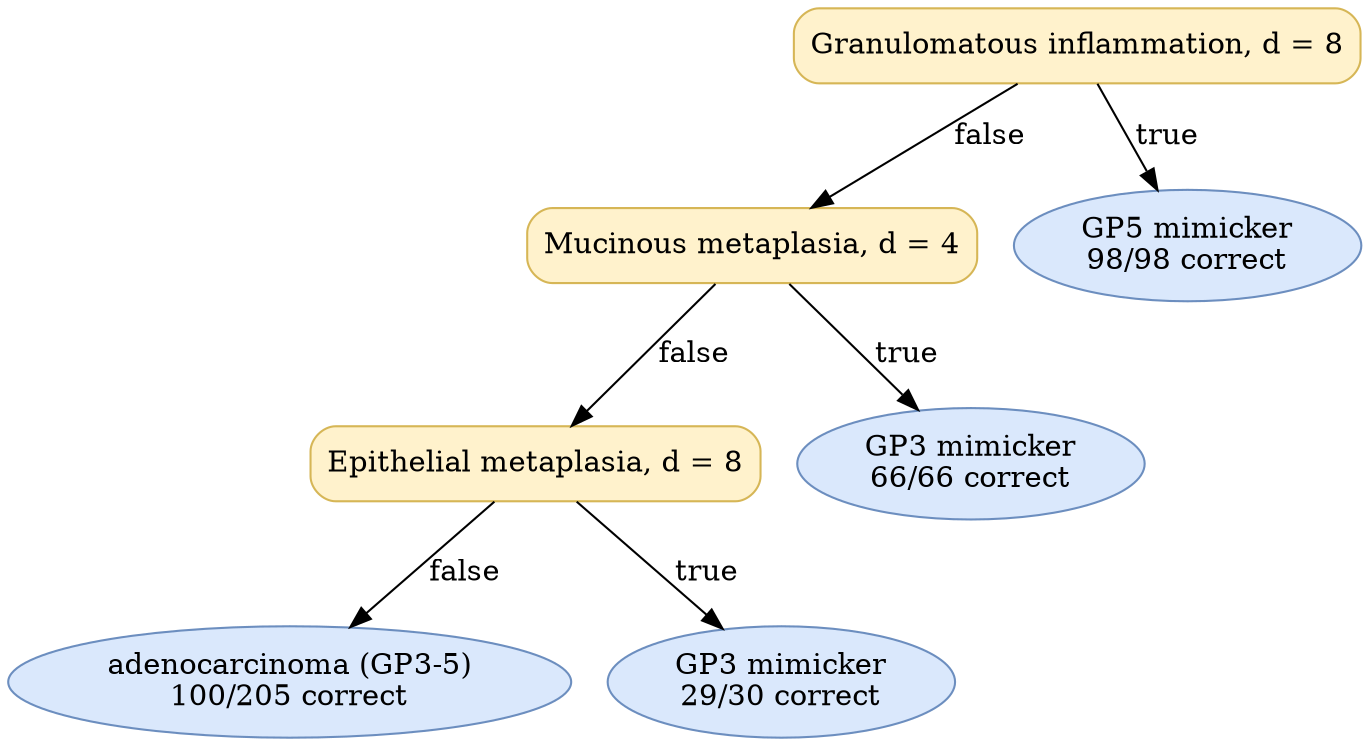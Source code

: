 digraph "DT" {
fontname="Times-Roman";
label="";
node [fontname="Times-Roman"];
Node1 [color="#D6B656", fillcolor="#FFF2CC", label="Granulomatous inflammation, d = 8", shape="box", style="rounded,filled"];
Node2 [color="#D6B656", fillcolor="#FFF2CC", label="Mucinous metaplasia, d = 4", shape="box", style="rounded,filled"];
Node3 [color="#D6B656", fillcolor="#FFF2CC", label="Epithelial metaplasia, d = 8", shape="box", style="rounded,filled"];
Node4 [color="#6C8EBF", fillcolor="#DAE8FC", label=<adenocarcinoma (GP3-5)<br/>100/205 correct>, shape="ellipse", style="rounded,filled"];
Node5 [color="#6C8EBF", fillcolor="#DAE8FC", label=<GP3 mimicker<br/>29/30 correct>, shape="ellipse", style="rounded,filled"];
Node6 [color="#6C8EBF", fillcolor="#DAE8FC", label=<GP3 mimicker<br/>66/66 correct>, shape="ellipse", style="rounded,filled"];
Node7 [color="#6C8EBF", fillcolor="#DAE8FC", label=<GP5 mimicker<br/>98/98 correct>, shape="ellipse", style="rounded,filled"];
Node1 -> Node2  [key=0, label="false"];
Node1 -> Node7  [key=0, label="true"];
Node2 -> Node3  [key=0, label="false"];
Node2 -> Node6  [key=0, label="true"];
Node3 -> Node4  [key=0, label="false"];
Node3 -> Node5  [key=0, label="true"];
}

